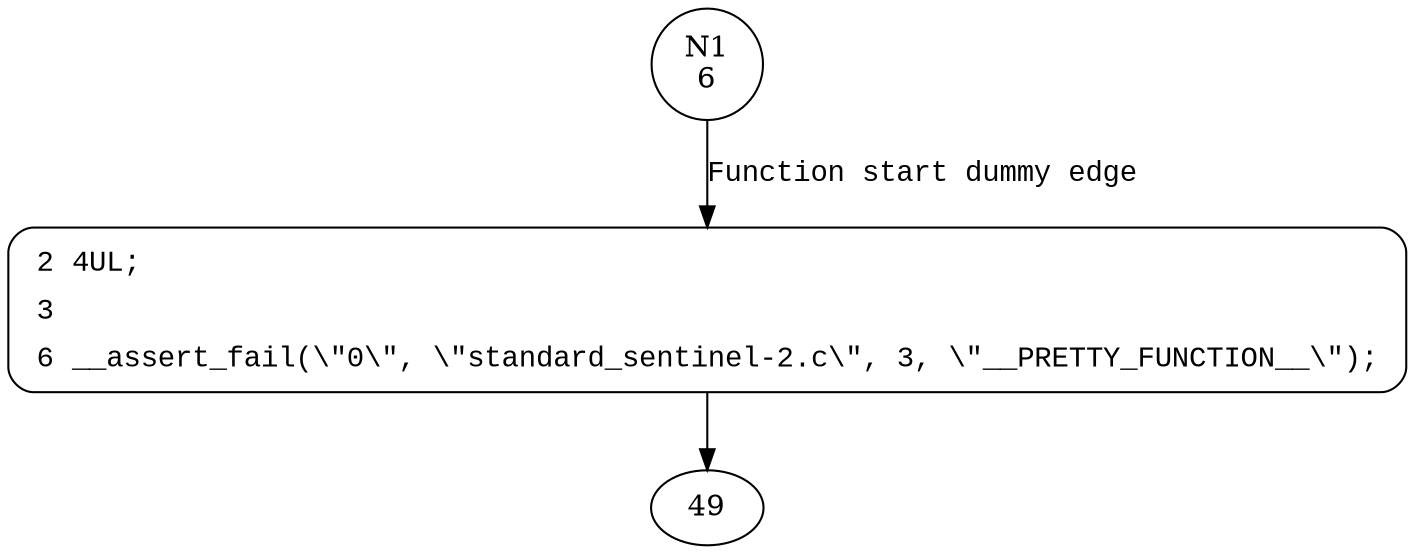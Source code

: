 digraph reach_error {
1 [shape="circle" label="N1\n6"]
2 [shape="circle" label="N2\n5"]
2 [style="filled,bold" penwidth="1" fillcolor="white" fontname="Courier New" shape="Mrecord" label=<<table border="0" cellborder="0" cellpadding="3" bgcolor="white"><tr><td align="right">2</td><td align="left">4UL;</td></tr><tr><td align="right">3</td><td align="left"></td></tr><tr><td align="right">6</td><td align="left">__assert_fail(\&quot;0\&quot;, \&quot;standard_sentinel-2.c\&quot;, 3, \&quot;__PRETTY_FUNCTION__\&quot;);</td></tr></table>>]
2 -> 49[label=""]
1 -> 2 [label="Function start dummy edge" fontname="Courier New"]
}